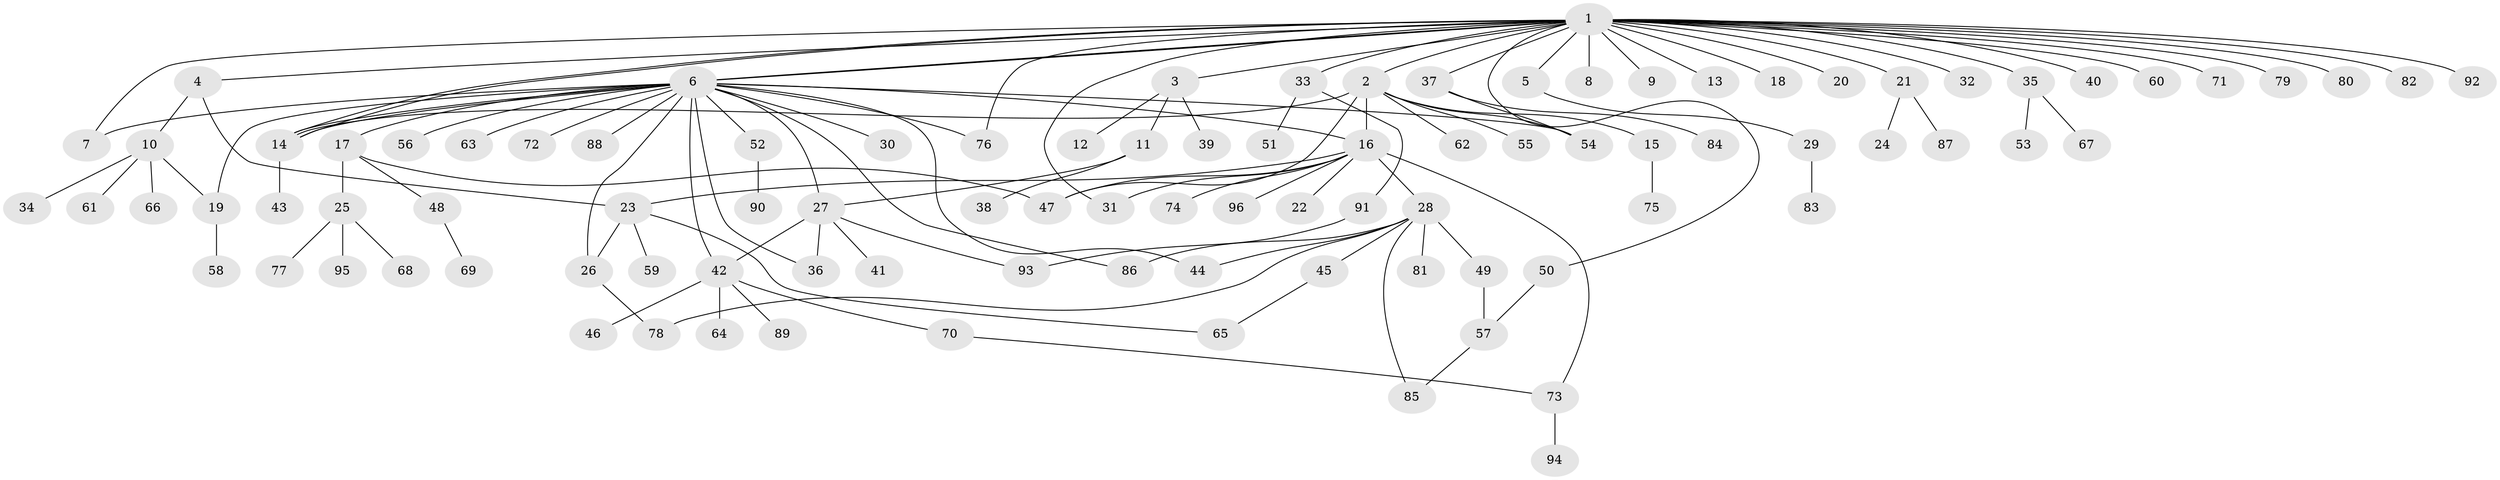 // coarse degree distribution, {2: 0.28, 4: 0.06, 3: 0.08, 5: 0.02, 6: 0.04, 1: 0.46, 17: 0.02, 25: 0.02, 8: 0.02}
// Generated by graph-tools (version 1.1) at 2025/45/03/06/25 01:45:10]
// undirected, 96 vertices, 122 edges
graph export_dot {
graph [start="1"]
  node [color=gray90,style=filled];
  1;
  2;
  3;
  4;
  5;
  6;
  7;
  8;
  9;
  10;
  11;
  12;
  13;
  14;
  15;
  16;
  17;
  18;
  19;
  20;
  21;
  22;
  23;
  24;
  25;
  26;
  27;
  28;
  29;
  30;
  31;
  32;
  33;
  34;
  35;
  36;
  37;
  38;
  39;
  40;
  41;
  42;
  43;
  44;
  45;
  46;
  47;
  48;
  49;
  50;
  51;
  52;
  53;
  54;
  55;
  56;
  57;
  58;
  59;
  60;
  61;
  62;
  63;
  64;
  65;
  66;
  67;
  68;
  69;
  70;
  71;
  72;
  73;
  74;
  75;
  76;
  77;
  78;
  79;
  80;
  81;
  82;
  83;
  84;
  85;
  86;
  87;
  88;
  89;
  90;
  91;
  92;
  93;
  94;
  95;
  96;
  1 -- 2;
  1 -- 3;
  1 -- 4;
  1 -- 5;
  1 -- 6;
  1 -- 6;
  1 -- 7;
  1 -- 8;
  1 -- 9;
  1 -- 13;
  1 -- 14;
  1 -- 14;
  1 -- 18;
  1 -- 20;
  1 -- 21;
  1 -- 31;
  1 -- 32;
  1 -- 33;
  1 -- 35;
  1 -- 37;
  1 -- 40;
  1 -- 50;
  1 -- 60;
  1 -- 71;
  1 -- 76;
  1 -- 79;
  1 -- 80;
  1 -- 82;
  1 -- 92;
  2 -- 14;
  2 -- 15;
  2 -- 16;
  2 -- 47;
  2 -- 54;
  2 -- 55;
  2 -- 62;
  3 -- 11;
  3 -- 12;
  3 -- 39;
  4 -- 10;
  4 -- 23;
  5 -- 29;
  6 -- 7;
  6 -- 14;
  6 -- 14;
  6 -- 16;
  6 -- 17;
  6 -- 19;
  6 -- 26;
  6 -- 27;
  6 -- 30;
  6 -- 36;
  6 -- 42;
  6 -- 44;
  6 -- 52;
  6 -- 54;
  6 -- 56;
  6 -- 63;
  6 -- 72;
  6 -- 76;
  6 -- 86;
  6 -- 88;
  10 -- 19;
  10 -- 34;
  10 -- 61;
  10 -- 66;
  11 -- 27;
  11 -- 38;
  14 -- 43;
  15 -- 75;
  16 -- 22;
  16 -- 23;
  16 -- 28;
  16 -- 31;
  16 -- 47;
  16 -- 73;
  16 -- 74;
  16 -- 96;
  17 -- 25;
  17 -- 47;
  17 -- 48;
  19 -- 58;
  21 -- 24;
  21 -- 87;
  23 -- 26;
  23 -- 59;
  23 -- 65;
  25 -- 68;
  25 -- 77;
  25 -- 95;
  26 -- 78;
  27 -- 36;
  27 -- 41;
  27 -- 42;
  27 -- 93;
  28 -- 44;
  28 -- 45;
  28 -- 49;
  28 -- 78;
  28 -- 81;
  28 -- 85;
  28 -- 86;
  29 -- 83;
  33 -- 51;
  33 -- 91;
  35 -- 53;
  35 -- 67;
  37 -- 54;
  37 -- 84;
  42 -- 46;
  42 -- 64;
  42 -- 70;
  42 -- 89;
  45 -- 65;
  48 -- 69;
  49 -- 57;
  50 -- 57;
  52 -- 90;
  57 -- 85;
  70 -- 73;
  73 -- 94;
  91 -- 93;
}
